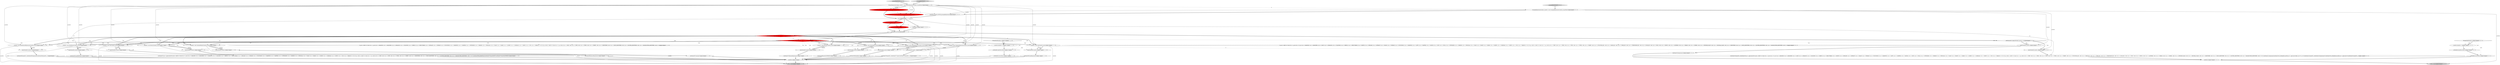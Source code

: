 digraph {
2 [style = filled, label = "_localctx.exception = re@@@101@@@['1', '1', '0']", fillcolor = white, shape = ellipse image = "AAA0AAABBB1BBB"];
8 [style = filled, label = "_localctx = new ConstantDefaultContext(_localctx)@@@24@@@['1', '1', '0']", fillcolor = white, shape = ellipse image = "AAA0AAABBB1BBB"];
24 [style = filled, label = "_localctx = new ParenthesizedExpressionContext(_localctx)@@@87@@@['1', '1', '0']", fillcolor = white, shape = ellipse image = "AAA0AAABBB1BBB"];
48 [style = filled, label = "enterOuterAlt(_localctx,1)@@@10@@@['0', '0', '1']", fillcolor = white, shape = ellipse image = "AAA0AAABBB3BBB"];
20 [style = filled, label = "enterOuterAlt(_localctx,7)@@@63@@@['1', '1', '0']", fillcolor = white, shape = ellipse image = "AAA0AAABBB1BBB"];
23 [style = filled, label = "_errHandler.reportError(this,re)@@@102@@@['1', '1', '0']", fillcolor = white, shape = ellipse image = "AAA0AAABBB1BBB"];
34 [style = filled, label = "RecognitionException re@@@100@@@['1', '1', '0']", fillcolor = white, shape = diamond image = "AAA0AAABBB1BBB"];
18 [style = filled, label = "{setState(580)identifier()}@@@75@@@['1', '1', '0']", fillcolor = white, shape = ellipse image = "AAA0AAABBB1BBB"];
60 [style = filled, label = "_errHandler.reportError(this,re)@@@52@@@['0', '0', '1']", fillcolor = white, shape = ellipse image = "AAA0AAABBB3BBB"];
5 [style = filled, label = "enterOuterAlt(_localctx,2)@@@18@@@['1', '1', '0']", fillcolor = white, shape = ellipse image = "AAA0AAABBB1BBB"];
17 [style = filled, label = "_localctx = new DereferenceContext(_localctx)@@@80@@@['1', '1', '0']", fillcolor = white, shape = ellipse image = "AAA0AAABBB1BBB"];
4 [style = filled, label = "_localctx = new ExtractContext(_localctx)@@@17@@@['1', '1', '0']", fillcolor = white, shape = ellipse image = "AAA0AAABBB1BBB"];
14 [style = filled, label = "_errHandler.recover(this,re)@@@103@@@['1', '1', '0']", fillcolor = white, shape = ellipse image = "AAA0AAABBB1BBB"];
39 [style = filled, label = "{setState(575)functionExpression()}@@@57@@@['1', '1', '0']", fillcolor = white, shape = ellipse image = "AAA0AAABBB1BBB"];
58 [style = filled, label = "(((_la) & ~0x3f) == 0 && ((1L << _la) & ((1L << T__0) | (1L << ANALYZE) | (1L << ANALYZED) | (1L << CAST) | (1L << CATALOGS) | (1L << COLUMNS) | (1L << DEBUG) | (1L << EXECUTABLE) | (1L << EXISTS) | (1L << EXPLAIN) | (1L << EXTRACT) | (1L << FALSE) | (1L << FORMAT) | (1L << FUNCTIONS) | (1L << GRAPHVIZ) | (1L << LEFT) | (1L << MAPPED) | (1L << MATCH) | (1L << NOT) | (1L << NULL) | (1L << OPTIMIZED) | (1L << PARSED) | (1L << PHYSICAL) | (1L << PLAN) | (1L << RIGHT) | (1L << RLIKE) | (1L << QUERY) | (1L << SCHEMAS) | (1L << SHOW) | (1L << SYS) | (1L << TABLES))) != 0) || ((((_la - 64)) & ~0x3f) == 0 && ((1L << (_la - 64)) & ((1L << (TEXT - 64)) | (1L << (TRUE - 64)) | (1L << (TYPE - 64)) | (1L << (TYPES - 64)) | (1L << (VERIFY - 64)) | (1L << (FUNCTION_ESC - 64)) | (1L << (DATE_ESC - 64)) | (1L << (TIME_ESC - 64)) | (1L << (TIMESTAMP_ESC - 64)) | (1L << (GUID_ESC - 64)) | (1L << (PLUS - 64)) | (1L << (MINUS - 64)) | (1L << (ASTERISK - 64)) | (1L << (PARAM - 64)) | (1L << (STRING - 64)) | (1L << (INTEGER_VALUE - 64)) | (1L << (DECIMAL_VALUE - 64)) | (1L << (IDENTIFIER - 64)) | (1L << (DIGIT_IDENTIFIER - 64)) | (1L << (QUOTED_IDENTIFIER - 64)) | (1L << (BACKQUOTED_IDENTIFIER - 64)))) != 0)@@@16@@@['0', '0', '1']", fillcolor = white, shape = diamond image = "AAA0AAABBB3BBB"];
62 [style = filled, label = "_localctx.exception = re@@@51@@@['0', '0', '1']", fillcolor = white, shape = ellipse image = "AAA0AAABBB3BBB"];
26 [style = filled, label = "_localctx = new ColumnReferenceContext(_localctx)@@@73@@@['1', '1', '0']", fillcolor = white, shape = ellipse image = "AAA0AAABBB1BBB"];
6 [style = filled, label = "{setState(568)match(ASTERISK)}@@@33@@@['1', '1', '0']", fillcolor = white, shape = ellipse image = "AAA0AAABBB1BBB"];
63 [style = filled, label = "{setState(310)match(T__0)setState(319)_la = _input.LA(1)if ((((_la) & ~0x3f) == 0 && ((1L << _la) & ((1L << T__0) | (1L << ANALYZE) | (1L << ANALYZED) | (1L << CAST) | (1L << CATALOGS) | (1L << COLUMNS) | (1L << DEBUG) | (1L << EXECUTABLE) | (1L << EXISTS) | (1L << EXPLAIN) | (1L << EXTRACT) | (1L << FALSE) | (1L << FORMAT) | (1L << FUNCTIONS) | (1L << GRAPHVIZ) | (1L << LEFT) | (1L << MAPPED) | (1L << MATCH) | (1L << NOT) | (1L << NULL) | (1L << OPTIMIZED) | (1L << PARSED) | (1L << PHYSICAL) | (1L << PLAN) | (1L << RIGHT) | (1L << RLIKE) | (1L << QUERY) | (1L << SCHEMAS) | (1L << SHOW) | (1L << SYS) | (1L << TABLES))) != 0) || ((((_la - 64)) & ~0x3f) == 0 && ((1L << (_la - 64)) & ((1L << (TEXT - 64)) | (1L << (TRUE - 64)) | (1L << (TYPE - 64)) | (1L << (TYPES - 64)) | (1L << (VERIFY - 64)) | (1L << (FUNCTION_ESC - 64)) | (1L << (DATE_ESC - 64)) | (1L << (TIME_ESC - 64)) | (1L << (TIMESTAMP_ESC - 64)) | (1L << (GUID_ESC - 64)) | (1L << (PLUS - 64)) | (1L << (MINUS - 64)) | (1L << (ASTERISK - 64)) | (1L << (PARAM - 64)) | (1L << (STRING - 64)) | (1L << (INTEGER_VALUE - 64)) | (1L << (DECIMAL_VALUE - 64)) | (1L << (IDENTIFIER - 64)) | (1L << (DIGIT_IDENTIFIER - 64)) | (1L << (QUOTED_IDENTIFIER - 64)) | (1L << (BACKQUOTED_IDENTIFIER - 64)))) != 0)) {{setState(311)expression()setState(316)_errHandler.sync(this)_la = _input.LA(1)while (_la == T__2) {{{setState(312)match(T__2)setState(313)expression()}}setState(318)_errHandler.sync(this)_la = _input.LA(1)}}}setState(321)match(T__1)}@@@11@@@['0', '0', '1']", fillcolor = white, shape = ellipse image = "AAA0AAABBB3BBB"];
22 [style = filled, label = "setState(590)@@@7@@@['1', '0', '0']", fillcolor = red, shape = ellipse image = "AAA1AAABBB1BBB"];
44 [style = filled, label = "enterRule(_localctx,58,RULE_primaryExpression)@@@4@@@['0', '1', '0']", fillcolor = red, shape = ellipse image = "AAA1AAABBB2BBB"];
50 [style = filled, label = "{exitRule()}@@@55@@@['0', '0', '1']", fillcolor = white, shape = ellipse image = "AAA0AAABBB3BBB"];
1 [style = filled, label = "enterOuterAlt(_localctx,3)@@@25@@@['1', '1', '0']", fillcolor = white, shape = ellipse image = "AAA0AAABBB1BBB"];
0 [style = filled, label = "getInterpreter().adaptivePredict(_input,82,_ctx)@@@9@@@['1', '0', '0']", fillcolor = red, shape = diamond image = "AAA1AAABBB1BBB"];
42 [style = filled, label = "{setState(572)_la = _input.LA(1)if ((((_la) & ~0x3f) == 0 && ((1L << _la) & ((1L << ANALYZE) | (1L << ANALYZED) | (1L << CATALOGS) | (1L << COLUMNS) | (1L << DEBUG) | (1L << EXECUTABLE) | (1L << EXPLAIN) | (1L << FORMAT) | (1L << FUNCTIONS) | (1L << GRAPHVIZ) | (1L << MAPPED) | (1L << OPTIMIZED) | (1L << PARSED) | (1L << PHYSICAL) | (1L << PLAN) | (1L << RLIKE) | (1L << QUERY) | (1L << SCHEMAS) | (1L << SHOW) | (1L << SYS) | (1L << TABLES))) != 0) || ((((_la - 64)) & ~0x3f) == 0 && ((1L << (_la - 64)) & ((1L << (TEXT - 64)) | (1L << (TYPE - 64)) | (1L << (TYPES - 64)) | (1L << (VERIFY - 64)) | (1L << (IDENTIFIER - 64)) | (1L << (DIGIT_IDENTIFIER - 64)) | (1L << (QUOTED_IDENTIFIER - 64)) | (1L << (BACKQUOTED_IDENTIFIER - 64)))) != 0)) {{setState(569)qualifiedName()setState(570)match(DOT)}}setState(574)match(ASTERISK)}@@@40@@@['1', '1', '0']", fillcolor = white, shape = ellipse image = "AAA0AAABBB1BBB"];
33 [style = filled, label = "{setState(581)qualifiedName()}@@@82@@@['1', '1', '0']", fillcolor = white, shape = ellipse image = "AAA0AAABBB1BBB"];
53 [style = filled, label = "_errHandler.recover(this,re)@@@53@@@['0', '0', '1']", fillcolor = white, shape = ellipse image = "AAA0AAABBB3BBB"];
54 [style = filled, label = "enterOuterAlt(_localctx,2)@@@42@@@['0', '0', '1']", fillcolor = white, shape = ellipse image = "AAA0AAABBB3BBB"];
37 [style = filled, label = "_localctx = new FunctionContext(_localctx)@@@55@@@['1', '1', '0']", fillcolor = white, shape = ellipse image = "AAA0AAABBB1BBB"];
30 [style = filled, label = "{exitRule()}@@@105@@@['1', '1', '0']", fillcolor = white, shape = ellipse image = "AAA0AAABBB1BBB"];
3 [style = filled, label = "{setState(582)match(T__0)setState(583)expression()setState(584)match(T__1)}@@@89@@@['1', '1', '0']", fillcolor = white, shape = ellipse image = "AAA0AAABBB1BBB"];
13 [style = filled, label = "enterOuterAlt(_localctx,6)@@@56@@@['1', '1', '0']", fillcolor = white, shape = ellipse image = "AAA0AAABBB1BBB"];
29 [style = filled, label = "_errHandler.sync(this)@@@8@@@['1', '1', '1']", fillcolor = white, shape = ellipse image = "AAA0AAABBB1BBB"];
36 [style = filled, label = "enterOuterAlt(_localctx,8)@@@74@@@['1', '1', '0']", fillcolor = white, shape = ellipse image = "AAA0AAABBB1BBB"];
11 [style = filled, label = "{setState(565)castExpression()}@@@12@@@['1', '1', '0']", fillcolor = white, shape = ellipse image = "AAA0AAABBB1BBB"];
19 [style = filled, label = "PrimaryExpressionContext _localctx = new PrimaryExpressionContext(_ctx,getState())@@@3@@@['1', '1', '0']", fillcolor = white, shape = ellipse image = "AAA0AAABBB1BBB"];
55 [style = filled, label = "setState(323)@@@7@@@['0', '0', '1']", fillcolor = white, shape = ellipse image = "AAA0AAABBB3BBB"];
9 [style = filled, label = "_localctx = new SubqueryExpressionContext(_localctx)@@@62@@@['1', '1', '0']", fillcolor = white, shape = ellipse image = "AAA0AAABBB1BBB"];
16 [style = filled, label = "(((_la) & ~0x3f) == 0 && ((1L << _la) & ((1L << ANALYZE) | (1L << ANALYZED) | (1L << CATALOGS) | (1L << COLUMNS) | (1L << DEBUG) | (1L << EXECUTABLE) | (1L << EXPLAIN) | (1L << FORMAT) | (1L << FUNCTIONS) | (1L << GRAPHVIZ) | (1L << MAPPED) | (1L << OPTIMIZED) | (1L << PARSED) | (1L << PHYSICAL) | (1L << PLAN) | (1L << RLIKE) | (1L << QUERY) | (1L << SCHEMAS) | (1L << SHOW) | (1L << SYS) | (1L << TABLES))) != 0) || ((((_la - 64)) & ~0x3f) == 0 && ((1L << (_la - 64)) & ((1L << (TEXT - 64)) | (1L << (TYPE - 64)) | (1L << (TYPES - 64)) | (1L << (VERIFY - 64)) | (1L << (IDENTIFIER - 64)) | (1L << (DIGIT_IDENTIFIER - 64)) | (1L << (QUOTED_IDENTIFIER - 64)) | (1L << (BACKQUOTED_IDENTIFIER - 64)))) != 0)@@@43@@@['1', '1', '0']", fillcolor = white, shape = diamond image = "AAA0AAABBB1BBB"];
40 [style = filled, label = "enterOuterAlt(_localctx,10)@@@88@@@['1', '1', '0']", fillcolor = white, shape = ellipse image = "AAA0AAABBB1BBB"];
15 [style = filled, label = "enterOuterAlt(_localctx,5)@@@39@@@['1', '1', '0']", fillcolor = white, shape = ellipse image = "AAA0AAABBB1BBB"];
59 [style = filled, label = "{setState(322)expression()}@@@43@@@['0', '0', '1']", fillcolor = white, shape = ellipse image = "AAA0AAABBB3BBB"];
25 [style = filled, label = "_localctx = new StarContext(_localctx)@@@38@@@['1', '1', '0']", fillcolor = white, shape = ellipse image = "AAA0AAABBB1BBB"];
49 [style = filled, label = "enterRule(_localctx,24,RULE_groupingExpressions)@@@4@@@['0', '0', '1']", fillcolor = white, shape = ellipse image = "AAA0AAABBB3BBB"];
12 [style = filled, label = "enterOuterAlt(_localctx,1)@@@11@@@['1', '1', '0']", fillcolor = white, shape = ellipse image = "AAA0AAABBB1BBB"];
56 [style = filled, label = "RecognitionException re@@@50@@@['0', '0', '1']", fillcolor = white, shape = diamond image = "AAA0AAABBB3BBB"];
38 [style = filled, label = "_localctx = new StarContext(_localctx)@@@31@@@['1', '1', '0']", fillcolor = white, shape = ellipse image = "AAA0AAABBB1BBB"];
46 [style = filled, label = "setState(586)@@@7@@@['0', '1', '0']", fillcolor = red, shape = ellipse image = "AAA1AAABBB2BBB"];
10 [style = filled, label = "_localctx = new CastContext(_localctx)@@@10@@@['1', '1', '0']", fillcolor = white, shape = ellipse image = "AAA0AAABBB1BBB"];
28 [style = filled, label = "{setState(576)match(T__0)setState(577)query()setState(578)match(T__1)}@@@64@@@['1', '1', '0']", fillcolor = white, shape = ellipse image = "AAA0AAABBB1BBB"];
32 [style = filled, label = "primaryExpression['1', '0', '0']", fillcolor = lightgray, shape = diamond image = "AAA0AAABBB1BBB"];
57 [style = filled, label = "groupingExpressions['0', '0', '1']", fillcolor = lightgray, shape = diamond image = "AAA0AAABBB3BBB"];
41 [style = filled, label = "{setState(567)constant()}@@@26@@@['1', '1', '0']", fillcolor = white, shape = ellipse image = "AAA0AAABBB1BBB"];
45 [style = filled, label = "getInterpreter().adaptivePredict(_input,78,_ctx)@@@9@@@['0', '1', '0']", fillcolor = red, shape = diamond image = "AAA1AAABBB2BBB"];
61 [style = filled, label = "GroupingExpressionsContext _localctx = new GroupingExpressionsContext(_ctx,getState())@@@3@@@['0', '0', '1']", fillcolor = white, shape = ellipse image = "AAA0AAABBB3BBB"];
52 [style = filled, label = "return _localctx@@@58@@@['0', '0', '1']", fillcolor = lightgray, shape = ellipse image = "AAA0AAABBB3BBB"];
43 [style = filled, label = "enterOuterAlt(_localctx,4)@@@32@@@['1', '1', '0']", fillcolor = white, shape = ellipse image = "AAA0AAABBB1BBB"];
51 [style = filled, label = "getInterpreter().adaptivePredict(_input,41,_ctx)@@@9@@@['0', '0', '1']", fillcolor = white, shape = diamond image = "AAA0AAABBB3BBB"];
31 [style = filled, label = "int _la@@@5@@@['1', '1', '1']", fillcolor = white, shape = ellipse image = "AAA0AAABBB1BBB"];
7 [style = filled, label = "{setState(566)extractExpression()}@@@19@@@['1', '1', '0']", fillcolor = white, shape = ellipse image = "AAA0AAABBB1BBB"];
21 [style = filled, label = "enterOuterAlt(_localctx,9)@@@81@@@['1', '1', '0']", fillcolor = white, shape = ellipse image = "AAA0AAABBB1BBB"];
35 [style = filled, label = "enterRule(_localctx,56,RULE_primaryExpression)@@@4@@@['1', '0', '0']", fillcolor = red, shape = ellipse image = "AAA1AAABBB1BBB"];
27 [style = filled, label = "return _localctx@@@108@@@['1', '1', '0']", fillcolor = lightgray, shape = ellipse image = "AAA0AAABBB1BBB"];
47 [style = filled, label = "primaryExpression['0', '1', '0']", fillcolor = lightgray, shape = diamond image = "AAA0AAABBB2BBB"];
61->49 [style = solid, label="_localctx"];
0->12 [style = dotted, label="true"];
45->15 [style = dotted, label="true"];
0->5 [style = dotted, label="true"];
26->27 [style = solid, label="_localctx"];
7->30 [style = bold, label=""];
8->27 [style = solid, label="_localctx"];
61->52 [style = solid, label="_localctx"];
29->0 [style = bold, label=""];
45->4 [style = dotted, label="true"];
60->53 [style = bold, label=""];
18->30 [style = bold, label=""];
51->48 [style = dotted, label="true"];
10->27 [style = solid, label="_localctx"];
34->2 [style = dotted, label="true"];
45->38 [style = dotted, label="true"];
51->58 [style = dotted, label="true"];
0->25 [style = dotted, label="true"];
45->24 [style = bold, label=""];
29->45 [style = bold, label=""];
34->23 [style = dotted, label="true"];
19->44 [style = bold, label=""];
45->5 [style = dotted, label="true"];
9->20 [style = solid, label="_localctx"];
8->1 [style = bold, label=""];
2->23 [style = bold, label=""];
45->40 [style = dotted, label="true"];
51->48 [style = bold, label=""];
45->25 [style = bold, label=""];
0->21 [style = dotted, label="true"];
34->2 [style = bold, label=""];
22->55 [style = dashed, label="0"];
0->25 [style = bold, label=""];
10->12 [style = bold, label=""];
0->24 [style = dotted, label="true"];
0->24 [style = bold, label=""];
26->36 [style = solid, label="_localctx"];
45->38 [style = bold, label=""];
36->18 [style = bold, label=""];
37->27 [style = solid, label="_localctx"];
8->1 [style = solid, label="_localctx"];
0->8 [style = bold, label=""];
19->38 [style = solid, label="_localctx"];
45->17 [style = dotted, label="true"];
25->15 [style = bold, label=""];
0->51 [style = dashed, label="0"];
63->50 [style = bold, label=""];
31->46 [style = bold, label=""];
45->17 [style = bold, label=""];
24->27 [style = solid, label="_localctx"];
51->54 [style = dotted, label="true"];
34->14 [style = dotted, label="true"];
3->30 [style = bold, label=""];
17->21 [style = bold, label=""];
45->43 [style = dotted, label="true"];
29->51 [style = bold, label=""];
61->48 [style = solid, label="_localctx"];
19->8 [style = solid, label="_localctx"];
45->10 [style = bold, label=""];
61->49 [style = bold, label=""];
19->10 [style = solid, label="_localctx"];
0->38 [style = dotted, label="true"];
35->31 [style = bold, label=""];
37->13 [style = solid, label="_localctx"];
35->49 [style = dashed, label="0"];
14->30 [style = bold, label=""];
1->41 [style = bold, label=""];
57->61 [style = bold, label=""];
28->30 [style = bold, label=""];
55->29 [style = bold, label=""];
0->10 [style = dotted, label="true"];
51->54 [style = bold, label=""];
0->43 [style = dotted, label="true"];
45->1 [style = dotted, label="true"];
0->17 [style = bold, label=""];
56->62 [style = dotted, label="true"];
62->60 [style = bold, label=""];
30->27 [style = bold, label=""];
12->11 [style = bold, label=""];
56->62 [style = bold, label=""];
19->25 [style = solid, label="_localctx"];
24->40 [style = bold, label=""];
4->27 [style = solid, label="_localctx"];
0->38 [style = bold, label=""];
45->9 [style = dotted, label="true"];
23->14 [style = bold, label=""];
0->8 [style = dotted, label="true"];
41->30 [style = bold, label=""];
40->3 [style = bold, label=""];
49->31 [style = bold, label=""];
0->37 [style = dotted, label="true"];
19->24 [style = solid, label="_localctx"];
33->30 [style = bold, label=""];
54->59 [style = bold, label=""];
5->7 [style = bold, label=""];
19->9 [style = solid, label="_localctx"];
37->13 [style = bold, label=""];
0->26 [style = dotted, label="true"];
45->24 [style = dotted, label="true"];
11->30 [style = bold, label=""];
9->27 [style = solid, label="_localctx"];
59->50 [style = bold, label=""];
19->17 [style = solid, label="_localctx"];
24->40 [style = solid, label="_localctx"];
25->15 [style = solid, label="_localctx"];
19->26 [style = solid, label="_localctx"];
0->4 [style = dotted, label="true"];
22->29 [style = bold, label=""];
45->20 [style = dotted, label="true"];
9->20 [style = bold, label=""];
13->39 [style = bold, label=""];
32->19 [style = bold, label=""];
56->60 [style = dotted, label="true"];
19->4 [style = solid, label="_localctx"];
46->29 [style = bold, label=""];
53->50 [style = bold, label=""];
31->63 [style = solid, label="_la"];
45->13 [style = dotted, label="true"];
19->37 [style = solid, label="_localctx"];
19->35 [style = bold, label=""];
45->8 [style = bold, label=""];
45->26 [style = dotted, label="true"];
61->54 [style = solid, label="_localctx"];
0->16 [style = dotted, label="true"];
0->9 [style = dotted, label="true"];
4->5 [style = bold, label=""];
45->9 [style = bold, label=""];
44->31 [style = bold, label=""];
38->43 [style = bold, label=""];
0->1 [style = dotted, label="true"];
0->45 [style = dashed, label="0"];
0->40 [style = dotted, label="true"];
17->21 [style = solid, label="_localctx"];
0->9 [style = bold, label=""];
31->22 [style = bold, label=""];
0->26 [style = bold, label=""];
0->37 [style = bold, label=""];
0->13 [style = dotted, label="true"];
45->10 [style = dotted, label="true"];
19->35 [style = solid, label="_localctx"];
0->15 [style = dotted, label="true"];
26->36 [style = bold, label=""];
21->33 [style = bold, label=""];
45->37 [style = dotted, label="true"];
20->28 [style = bold, label=""];
0->20 [style = dotted, label="true"];
22->46 [style = dashed, label="0"];
45->8 [style = dotted, label="true"];
25->27 [style = solid, label="_localctx"];
31->42 [style = solid, label="_la"];
17->27 [style = solid, label="_localctx"];
50->52 [style = bold, label=""];
43->6 [style = bold, label=""];
4->5 [style = solid, label="_localctx"];
0->36 [style = dotted, label="true"];
38->27 [style = solid, label="_localctx"];
45->4 [style = bold, label=""];
39->30 [style = bold, label=""];
35->44 [style = dashed, label="0"];
0->10 [style = bold, label=""];
19->44 [style = solid, label="_localctx"];
15->42 [style = bold, label=""];
38->43 [style = solid, label="_localctx"];
0->4 [style = bold, label=""];
42->30 [style = bold, label=""];
31->55 [style = bold, label=""];
45->16 [style = dotted, label="true"];
56->53 [style = dotted, label="true"];
45->25 [style = dotted, label="true"];
47->19 [style = bold, label=""];
45->12 [style = dotted, label="true"];
10->48 [style = dashed, label="0"];
45->36 [style = dotted, label="true"];
48->63 [style = bold, label=""];
0->17 [style = dotted, label="true"];
45->26 [style = bold, label=""];
45->21 [style = dotted, label="true"];
45->37 [style = bold, label=""];
10->12 [style = solid, label="_localctx"];
19->61 [style = dashed, label="0"];
6->30 [style = bold, label=""];
}
